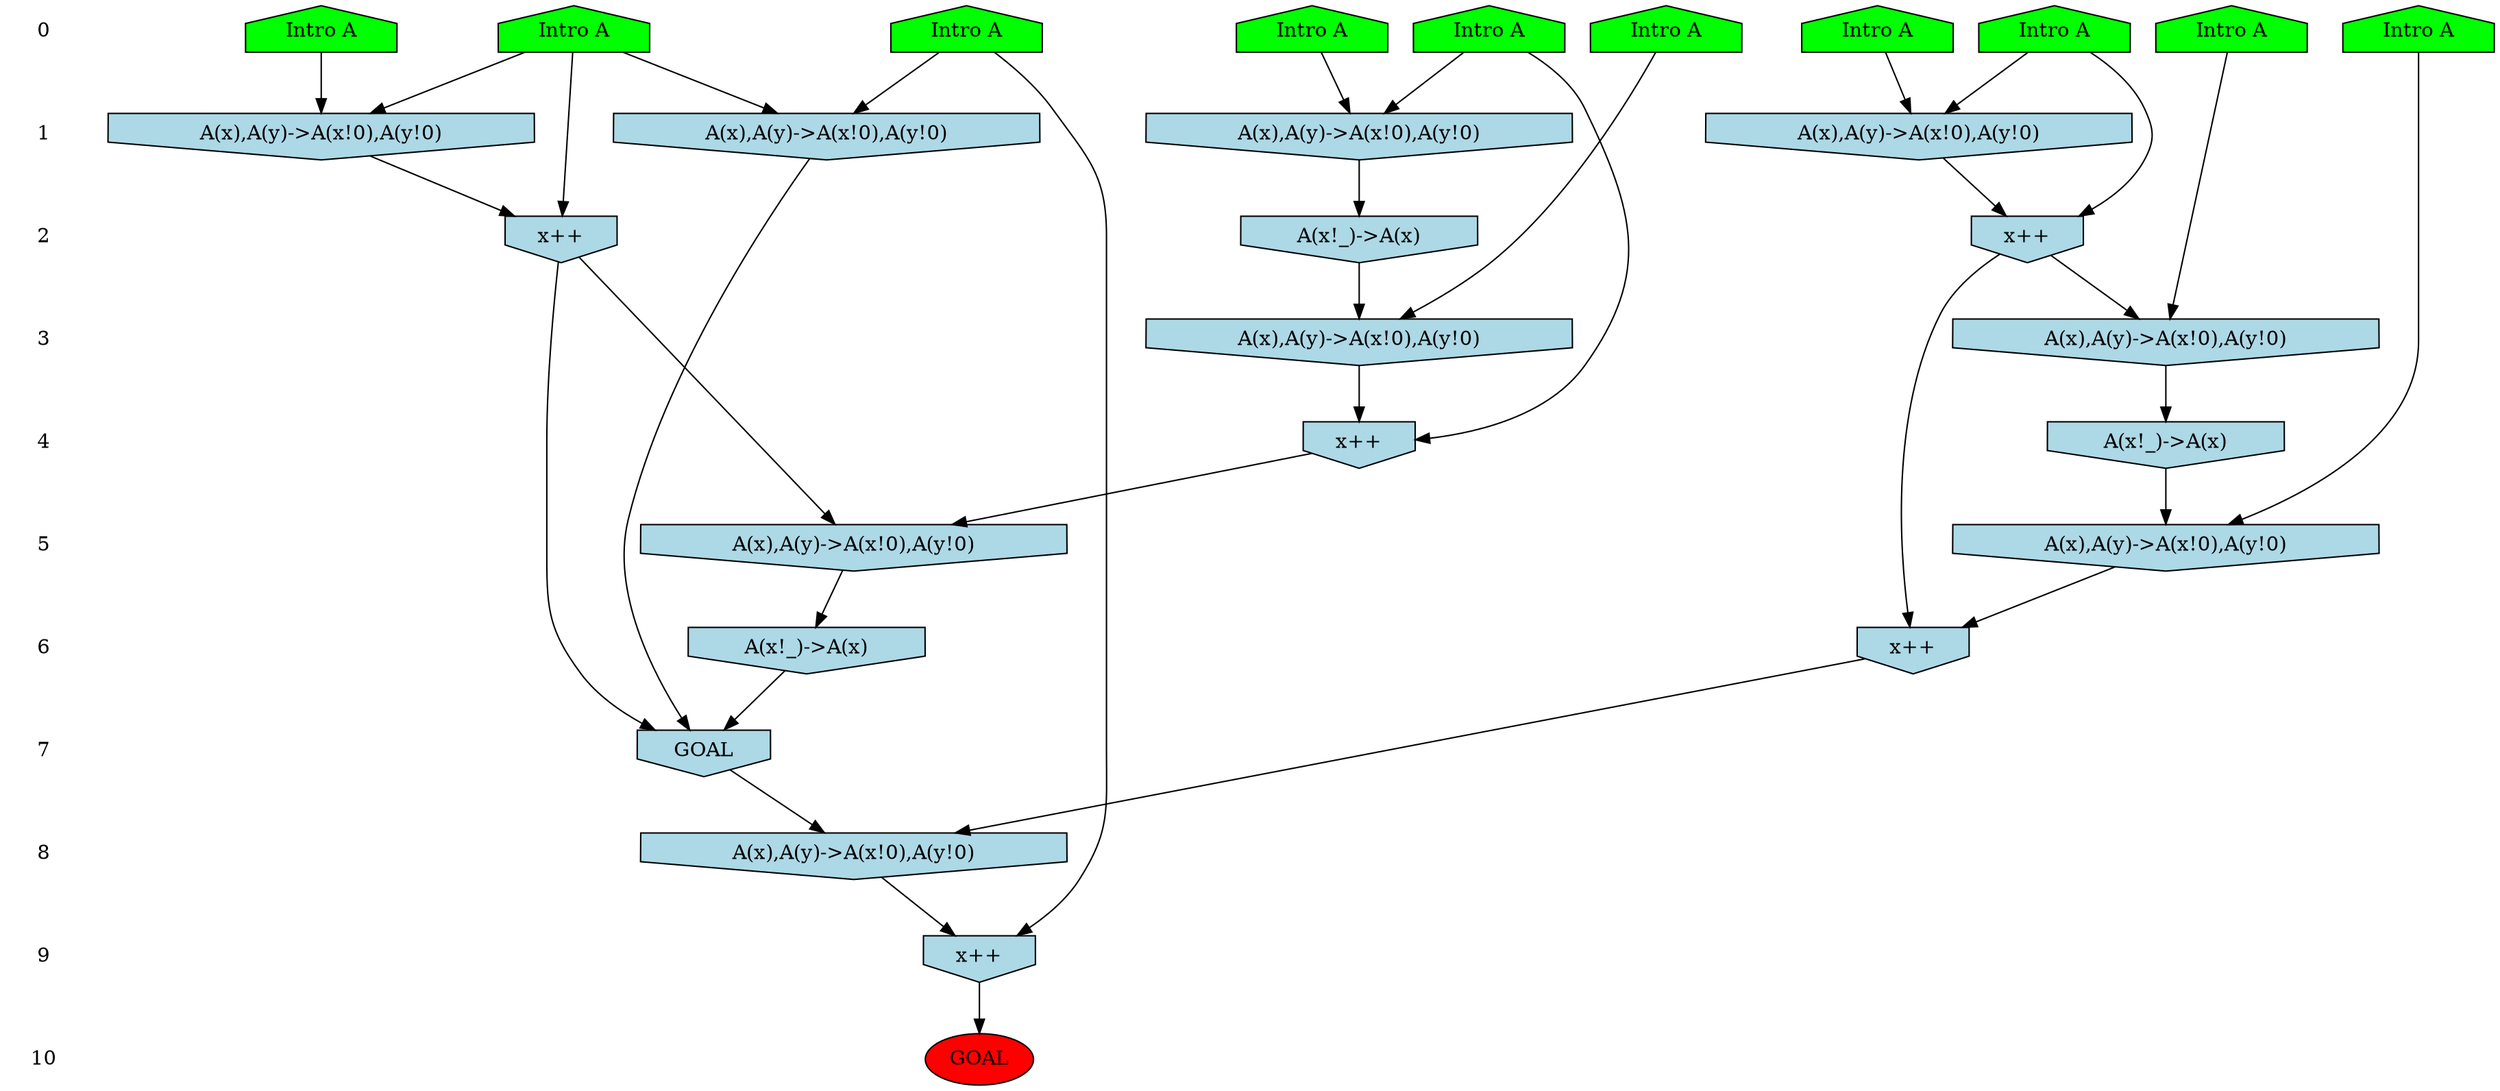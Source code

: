 /* Compression of 1 causal flows obtained in average at 2.363954E+00 t.u */
/* Compressed causal flows were: [693] */
digraph G{
 ranksep=.5 ; 
{ rank = same ; "0" [shape=plaintext] ; node_1 [label ="Intro A", shape=house, style=filled, fillcolor=green] ;
node_2 [label ="Intro A", shape=house, style=filled, fillcolor=green] ;
node_3 [label ="Intro A", shape=house, style=filled, fillcolor=green] ;
node_4 [label ="Intro A", shape=house, style=filled, fillcolor=green] ;
node_5 [label ="Intro A", shape=house, style=filled, fillcolor=green] ;
node_6 [label ="Intro A", shape=house, style=filled, fillcolor=green] ;
node_7 [label ="Intro A", shape=house, style=filled, fillcolor=green] ;
node_8 [label ="Intro A", shape=house, style=filled, fillcolor=green] ;
node_9 [label ="Intro A", shape=house, style=filled, fillcolor=green] ;
node_10 [label ="Intro A", shape=house, style=filled, fillcolor=green] ;
}
{ rank = same ; "1" [shape=plaintext] ; node_11 [label="A(x),A(y)->A(x!0),A(y!0)", shape=invhouse, style=filled, fillcolor = lightblue] ;
node_12 [label="A(x),A(y)->A(x!0),A(y!0)", shape=invhouse, style=filled, fillcolor = lightblue] ;
node_13 [label="A(x),A(y)->A(x!0),A(y!0)", shape=invhouse, style=filled, fillcolor = lightblue] ;
node_18 [label="A(x),A(y)->A(x!0),A(y!0)", shape=invhouse, style=filled, fillcolor = lightblue] ;
}
{ rank = same ; "2" [shape=plaintext] ; node_14 [label="x++", shape=invhouse, style=filled, fillcolor = lightblue] ;
node_15 [label="A(x!_)->A(x)", shape=invhouse, style=filled, fillcolor = lightblue] ;
node_19 [label="x++", shape=invhouse, style=filled, fillcolor = lightblue] ;
}
{ rank = same ; "3" [shape=plaintext] ; node_16 [label="A(x),A(y)->A(x!0),A(y!0)", shape=invhouse, style=filled, fillcolor = lightblue] ;
node_17 [label="A(x),A(y)->A(x!0),A(y!0)", shape=invhouse, style=filled, fillcolor = lightblue] ;
}
{ rank = same ; "4" [shape=plaintext] ; node_20 [label="x++", shape=invhouse, style=filled, fillcolor = lightblue] ;
node_22 [label="A(x!_)->A(x)", shape=invhouse, style=filled, fillcolor = lightblue] ;
}
{ rank = same ; "5" [shape=plaintext] ; node_21 [label="A(x),A(y)->A(x!0),A(y!0)", shape=invhouse, style=filled, fillcolor = lightblue] ;
node_25 [label="A(x),A(y)->A(x!0),A(y!0)", shape=invhouse, style=filled, fillcolor = lightblue] ;
}
{ rank = same ; "6" [shape=plaintext] ; node_23 [label="A(x!_)->A(x)", shape=invhouse, style=filled, fillcolor = lightblue] ;
node_26 [label="x++", shape=invhouse, style=filled, fillcolor = lightblue] ;
}
{ rank = same ; "7" [shape=plaintext] ; node_24 [label="GOAL", shape=invhouse, style=filled, fillcolor = lightblue] ;
}
{ rank = same ; "8" [shape=plaintext] ; node_27 [label="A(x),A(y)->A(x!0),A(y!0)", shape=invhouse, style=filled, fillcolor = lightblue] ;
}
{ rank = same ; "9" [shape=plaintext] ; node_28 [label="x++", shape=invhouse, style=filled, fillcolor = lightblue] ;
}
{ rank = same ; "10" [shape=plaintext] ; node_29 [label ="GOAL", style=filled, fillcolor=red] ;
}
"0" -> "1" [style="invis"]; 
"1" -> "2" [style="invis"]; 
"2" -> "3" [style="invis"]; 
"3" -> "4" [style="invis"]; 
"4" -> "5" [style="invis"]; 
"5" -> "6" [style="invis"]; 
"6" -> "7" [style="invis"]; 
"7" -> "8" [style="invis"]; 
"8" -> "9" [style="invis"]; 
"9" -> "10" [style="invis"]; 
node_2 -> node_11
node_3 -> node_11
node_5 -> node_12
node_7 -> node_12
node_4 -> node_13
node_6 -> node_13
node_7 -> node_14
node_12 -> node_14
node_11 -> node_15
node_10 -> node_16
node_14 -> node_16
node_1 -> node_17
node_15 -> node_17
node_4 -> node_18
node_9 -> node_18
node_4 -> node_19
node_13 -> node_19
node_3 -> node_20
node_17 -> node_20
node_19 -> node_21
node_20 -> node_21
node_16 -> node_22
node_21 -> node_23
node_18 -> node_24
node_19 -> node_24
node_23 -> node_24
node_8 -> node_25
node_22 -> node_25
node_14 -> node_26
node_25 -> node_26
node_24 -> node_27
node_26 -> node_27
node_9 -> node_28
node_27 -> node_28
node_28 -> node_29
}
/*
 Dot generation time: 0.000108
*/
